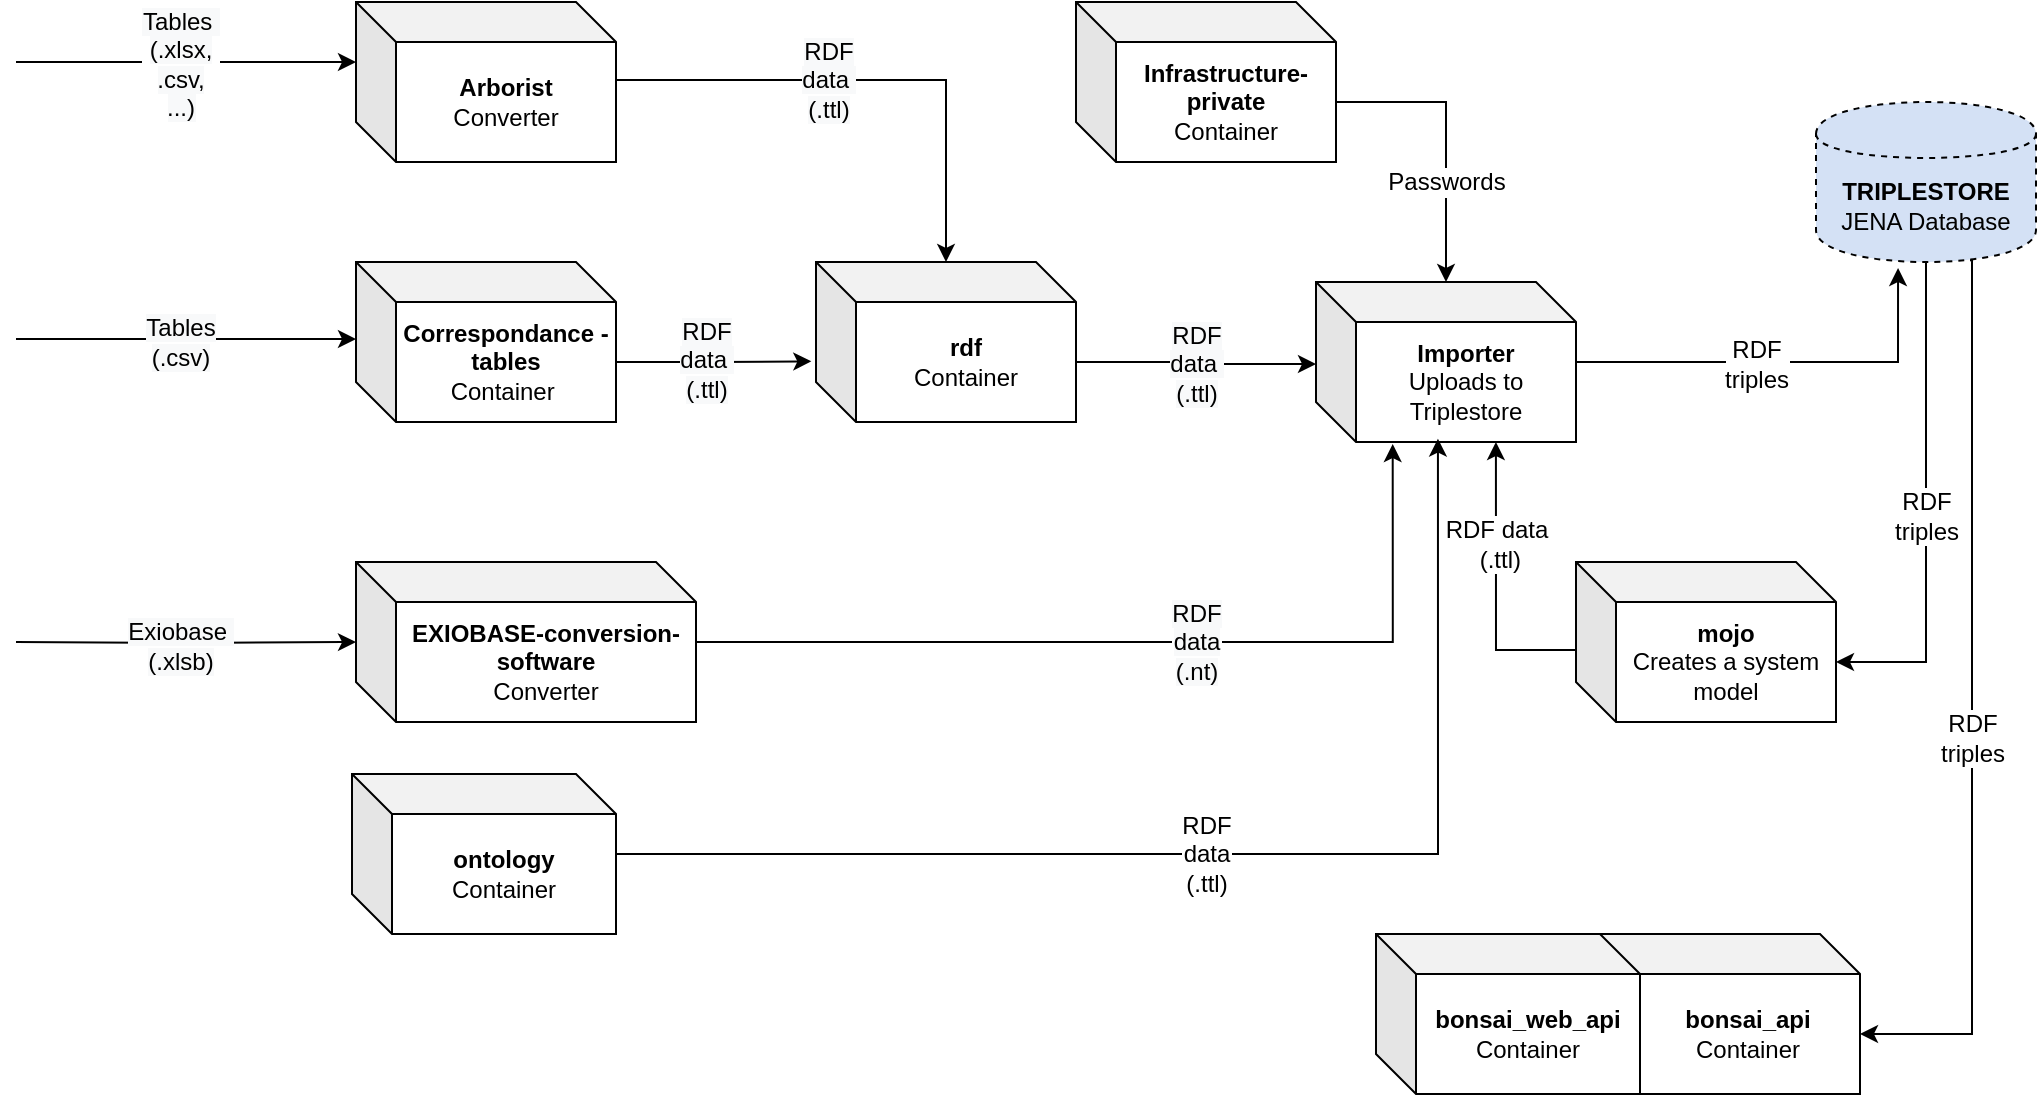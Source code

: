 <mxfile version="12.1.6" type="device" pages="1"><diagram id="ssC5YS3NXbZP13QkNehA" name="Page-1"><mxGraphModel dx="1043" dy="655" grid="1" gridSize="10" guides="1" tooltips="1" connect="1" arrows="1" fold="1" page="1" pageScale="1" pageWidth="1169" pageHeight="827" math="0" shadow="0"><root><mxCell id="0"/><mxCell id="1" parent="0"/><UserObject label="&lt;b&gt;Correspondance -tables&lt;/b&gt;&lt;br&gt;Container&amp;nbsp;" link="https://github.com/BONSAMURAIS/Correspondence-tables" id="LZFhwSavZ4kRy3ga17j7-1"><mxCell style="shape=cube;whiteSpace=wrap;html=1;boundedLbl=1;backgroundOutline=1;darkOpacity=0.05;darkOpacity2=0.1;" parent="1" vertex="1"><mxGeometry x="280" y="204" width="130" height="80" as="geometry"/></mxCell></UserObject><mxCell id="LZFhwSavZ4kRy3ga17j7-13" style="edgeStyle=orthogonalEdgeStyle;rounded=0;orthogonalLoop=1;jettySize=auto;html=1;exitX=0.992;exitY=0.488;exitDx=0;exitDy=0;exitPerimeter=0;" parent="1" source="LZFhwSavZ4kRy3ga17j7-2" target="LZFhwSavZ4kRy3ga17j7-3" edge="1"><mxGeometry relative="1" as="geometry"><mxPoint x="540" y="154" as="sourcePoint"/></mxGeometry></mxCell><mxCell id="LZFhwSavZ4kRy3ga17j7-37" value="&lt;span style=&quot;white-space: normal ; background-color: rgb(248 , 249 , 250)&quot;&gt;RDF data&amp;nbsp;&lt;/span&gt;&lt;br style=&quot;white-space: normal ; background-color: rgb(248 , 249 , 250)&quot;&gt;&lt;span style=&quot;white-space: normal ; background-color: rgb(248 , 249 , 250)&quot;&gt;(.ttl)&lt;/span&gt;" style="text;html=1;resizable=0;points=[];align=center;verticalAlign=middle;labelBackgroundColor=#ffffff;" parent="LZFhwSavZ4kRy3ga17j7-13" vertex="1" connectable="0"><mxGeometry x="-0.032" y="-26" relative="1" as="geometry"><mxPoint x="-18" y="-26" as="offset"/></mxGeometry></mxCell><UserObject label="&lt;b&gt;Arborist&lt;/b&gt;&lt;br&gt;Converter" link="https://github.com/BONSAMURAIS/arborist" id="LZFhwSavZ4kRy3ga17j7-2"><mxCell style="shape=cube;whiteSpace=wrap;html=1;boundedLbl=1;backgroundOutline=1;darkOpacity=0.05;darkOpacity2=0.1;" parent="1" vertex="1"><mxGeometry x="280" y="74" width="130" height="80" as="geometry"/></mxCell></UserObject><UserObject label="&lt;b&gt;rdf&lt;/b&gt;&lt;br&gt;Container" link="https://github.com/BONSAMURAIS/rdf" id="LZFhwSavZ4kRy3ga17j7-3"><mxCell style="shape=cube;whiteSpace=wrap;html=1;boundedLbl=1;backgroundOutline=1;darkOpacity=0.05;darkOpacity2=0.1;" parent="1" vertex="1"><mxGeometry x="510" y="204" width="130" height="80" as="geometry"/></mxCell></UserObject><mxCell id="LZFhwSavZ4kRy3ga17j7-14" value="&lt;span style=&quot;font-size: 12px ; white-space: normal ; background-color: rgb(248 , 249 , 250)&quot;&gt;RDF data&lt;/span&gt;&lt;br style=&quot;font-size: 12px ; white-space: normal ; background-color: rgb(248 , 249 , 250)&quot;&gt;&lt;span style=&quot;font-size: 12px ; white-space: normal ; background-color: rgb(248 , 249 , 250)&quot;&gt;(.nt)&lt;/span&gt;" style="edgeStyle=orthogonalEdgeStyle;rounded=0;orthogonalLoop=1;jettySize=auto;html=1;entryX=0.295;entryY=1.013;entryDx=0;entryDy=0;entryPerimeter=0;fontColor=#000000;" parent="1" source="LZFhwSavZ4kRy3ga17j7-4" target="LZFhwSavZ4kRy3ga17j7-24" edge="1"><mxGeometry x="0.119" relative="1" as="geometry"><mxPoint x="540" y="394" as="sourcePoint"/><Array as="points"><mxPoint x="798" y="394"/></Array><mxPoint x="-1" as="offset"/></mxGeometry></mxCell><UserObject label="&lt;b&gt;EXIOBASE-conversion-software&lt;/b&gt;&lt;br&gt;Converter" link="https://github.com/BONSAMURAIS/EXIOBASE-conversion-software" id="LZFhwSavZ4kRy3ga17j7-4"><mxCell style="shape=cube;whiteSpace=wrap;html=1;boundedLbl=1;backgroundOutline=1;darkOpacity=0.05;darkOpacity2=0.1;" parent="1" vertex="1"><mxGeometry x="280" y="354" width="170" height="80" as="geometry"/></mxCell></UserObject><mxCell id="LZFhwSavZ4kRy3ga17j7-11" style="edgeStyle=orthogonalEdgeStyle;rounded=0;orthogonalLoop=1;jettySize=auto;html=1;" parent="1" target="LZFhwSavZ4kRy3ga17j7-4" edge="1"><mxGeometry relative="1" as="geometry"><mxPoint x="110" y="394" as="sourcePoint"/></mxGeometry></mxCell><mxCell id="LZFhwSavZ4kRy3ga17j7-39" value="&lt;span style=&quot;white-space: normal ; background-color: rgb(248 , 249 , 250)&quot;&gt;Exiobase&amp;nbsp;&lt;/span&gt;&lt;br style=&quot;white-space: normal ; background-color: rgb(248 , 249 , 250)&quot;&gt;&lt;span style=&quot;white-space: normal ; background-color: rgb(248 , 249 , 250)&quot;&gt;(.xlsb)&lt;/span&gt;" style="text;html=1;resizable=0;points=[];align=center;verticalAlign=middle;labelBackgroundColor=#ffffff;" parent="LZFhwSavZ4kRy3ga17j7-11" vertex="1" connectable="0"><mxGeometry x="-0.044" y="-1" relative="1" as="geometry"><mxPoint as="offset"/></mxGeometry></mxCell><mxCell id="LZFhwSavZ4kRy3ga17j7-19" style="edgeStyle=orthogonalEdgeStyle;rounded=0;orthogonalLoop=1;jettySize=auto;html=1;exitX=0;exitY=0;exitDx=130;exitDy=50;exitPerimeter=0;entryX=-0.018;entryY=0.621;entryDx=0;entryDy=0;entryPerimeter=0;" parent="1" source="LZFhwSavZ4kRy3ga17j7-1" target="LZFhwSavZ4kRy3ga17j7-3" edge="1"><mxGeometry relative="1" as="geometry"><mxPoint x="190" y="154" as="sourcePoint"/><mxPoint x="380" y="264" as="targetPoint"/></mxGeometry></mxCell><mxCell id="LZFhwSavZ4kRy3ga17j7-38" value="&lt;span style=&quot;white-space: normal ; background-color: rgb(248 , 249 , 250)&quot;&gt;RDF data&amp;nbsp;&lt;/span&gt;&lt;br style=&quot;white-space: normal ; background-color: rgb(248 , 249 , 250)&quot;&gt;&lt;span style=&quot;white-space: normal ; background-color: rgb(248 , 249 , 250)&quot;&gt;(.ttl)&lt;/span&gt;" style="text;html=1;resizable=0;points=[];align=center;verticalAlign=middle;labelBackgroundColor=#ffffff;" parent="LZFhwSavZ4kRy3ga17j7-19" vertex="1" connectable="0"><mxGeometry x="-0.082" y="1" relative="1" as="geometry"><mxPoint as="offset"/></mxGeometry></mxCell><mxCell id="LZFhwSavZ4kRy3ga17j7-40" style="edgeStyle=orthogonalEdgeStyle;rounded=0;orthogonalLoop=1;jettySize=auto;html=1;entryX=0.373;entryY=1.038;entryDx=0;entryDy=0;entryPerimeter=0;" parent="1" source="LZFhwSavZ4kRy3ga17j7-24" target="LZFhwSavZ4kRy3ga17j7-49" edge="1"><mxGeometry relative="1" as="geometry"><mxPoint x="1050" y="204" as="targetPoint"/></mxGeometry></mxCell><mxCell id="LZFhwSavZ4kRy3ga17j7-41" value="RDF &lt;br&gt;triples" style="text;html=1;resizable=0;points=[];align=center;verticalAlign=middle;labelBackgroundColor=#ffffff;" parent="LZFhwSavZ4kRy3ga17j7-40" vertex="1" connectable="0"><mxGeometry x="-0.377" y="-2" relative="1" as="geometry"><mxPoint x="24.5" y="-1.5" as="offset"/></mxGeometry></mxCell><mxCell id="LZFhwSavZ4kRy3ga17j7-44" style="edgeStyle=orthogonalEdgeStyle;rounded=0;orthogonalLoop=1;jettySize=auto;html=1;exitX=0.5;exitY=1;exitDx=0;exitDy=0;entryX=0;entryY=0;entryDx=130;entryDy=50;entryPerimeter=0;" parent="1" source="LZFhwSavZ4kRy3ga17j7-49" target="LZFhwSavZ4kRy3ga17j7-43" edge="1"><mxGeometry relative="1" as="geometry"><mxPoint x="1085" y="204" as="sourcePoint"/><mxPoint x="1010" y="384" as="targetPoint"/><Array as="points"><mxPoint x="1065" y="404"/></Array></mxGeometry></mxCell><mxCell id="LZFhwSavZ4kRy3ga17j7-47" value="RDF &lt;br&gt;triples" style="text;html=1;resizable=0;points=[];align=center;verticalAlign=middle;labelBackgroundColor=#ffffff;" parent="LZFhwSavZ4kRy3ga17j7-44" vertex="1" connectable="0"><mxGeometry x="0.141" y="-1" relative="1" as="geometry"><mxPoint x="1" y="-13.5" as="offset"/></mxGeometry></mxCell><UserObject label="&lt;b&gt;Importer&lt;/b&gt;&lt;br&gt;Uploads to Triplestore" link="https://github.com/BONSAMURAIS/importer" id="LZFhwSavZ4kRy3ga17j7-24"><mxCell style="shape=cube;whiteSpace=wrap;html=1;boundedLbl=1;backgroundOutline=1;darkOpacity=0.05;darkOpacity2=0.1;" parent="1" vertex="1"><mxGeometry x="760" y="214" width="130" height="80" as="geometry"/></mxCell></UserObject><mxCell id="LZFhwSavZ4kRy3ga17j7-27" style="edgeStyle=orthogonalEdgeStyle;rounded=0;orthogonalLoop=1;jettySize=auto;html=1;exitX=0;exitY=0;exitDx=130;exitDy=50;exitPerimeter=0;" parent="1" source="LZFhwSavZ4kRy3ga17j7-25" target="LZFhwSavZ4kRy3ga17j7-24" edge="1"><mxGeometry relative="1" as="geometry"><mxPoint x="835" y="184" as="sourcePoint"/></mxGeometry></mxCell><mxCell id="LZFhwSavZ4kRy3ga17j7-36" value="Passwords" style="text;html=1;resizable=0;points=[];align=center;verticalAlign=middle;labelBackgroundColor=#ffffff;" parent="LZFhwSavZ4kRy3ga17j7-27" vertex="1" connectable="0"><mxGeometry x="-0.462" y="21" relative="1" as="geometry"><mxPoint x="16" y="60.5" as="offset"/></mxGeometry></mxCell><UserObject label="&lt;b&gt;Infrastructure-private&lt;/b&gt;&lt;br&gt;Container" link="https://github.com/BONSAMURAIS/infrastructure-private" id="LZFhwSavZ4kRy3ga17j7-25"><mxCell style="shape=cube;whiteSpace=wrap;html=1;boundedLbl=1;backgroundOutline=1;darkOpacity=0.05;darkOpacity2=0.1;" parent="1" vertex="1"><mxGeometry x="640" y="74" width="130" height="80" as="geometry"/></mxCell></UserObject><mxCell id="LZFhwSavZ4kRy3ga17j7-35" value="&lt;span style=&quot;font-size: 12px ; white-space: normal ; background-color: rgb(248 , 249 , 250)&quot;&gt;RDF data&amp;nbsp;&lt;br&gt;&lt;/span&gt;&lt;span style=&quot;font-size: 12px ; white-space: normal ; background-color: rgb(248 , 249 , 250)&quot;&gt;(.ttl)&lt;/span&gt;" style="edgeStyle=orthogonalEdgeStyle;rounded=0;orthogonalLoop=1;jettySize=auto;html=1;entryX=0;entryY=0.513;entryDx=0;entryDy=0;entryPerimeter=0;exitX=0;exitY=0;exitDx=130;exitDy=50;exitPerimeter=0;" parent="1" source="LZFhwSavZ4kRy3ga17j7-3" target="LZFhwSavZ4kRy3ga17j7-24" edge="1"><mxGeometry relative="1" as="geometry"><mxPoint x="790" y="284" as="sourcePoint"/></mxGeometry></mxCell><UserObject label="&lt;b&gt;mojo&lt;/b&gt;&lt;br&gt;Creates a system model" link="https://github.com/BONSAMURAIS/mojo" id="LZFhwSavZ4kRy3ga17j7-43"><mxCell style="shape=cube;whiteSpace=wrap;html=1;boundedLbl=1;backgroundOutline=1;darkOpacity=0.05;darkOpacity2=0.1;" parent="1" vertex="1"><mxGeometry x="890" y="354" width="130" height="80" as="geometry"/></mxCell></UserObject><mxCell id="LZFhwSavZ4kRy3ga17j7-45" style="edgeStyle=orthogonalEdgeStyle;rounded=0;orthogonalLoop=1;jettySize=auto;html=1;exitX=0;exitY=0.55;exitDx=0;exitDy=0;exitPerimeter=0;entryX=0.692;entryY=1;entryDx=0;entryDy=0;entryPerimeter=0;" parent="1" source="LZFhwSavZ4kRy3ga17j7-43" edge="1" target="LZFhwSavZ4kRy3ga17j7-24"><mxGeometry relative="1" as="geometry"><mxPoint x="960" y="424" as="sourcePoint"/><mxPoint x="638" y="314" as="targetPoint"/></mxGeometry></mxCell><mxCell id="LZFhwSavZ4kRy3ga17j7-48" value="RDF data&lt;br&gt;&amp;nbsp;(.ttl)" style="text;html=1;resizable=0;points=[];align=center;verticalAlign=middle;labelBackgroundColor=#ffffff;" parent="LZFhwSavZ4kRy3ga17j7-45" vertex="1" connectable="0"><mxGeometry x="-0.188" y="-4" relative="1" as="geometry"><mxPoint x="-4.5" y="-35" as="offset"/></mxGeometry></mxCell><mxCell id="LZFhwSavZ4kRy3ga17j7-49" value="&lt;b style=&quot;white-space: normal&quot;&gt;TRIPLESTORE&lt;/b&gt;&lt;br style=&quot;white-space: normal&quot;&gt;&lt;span style=&quot;white-space: normal&quot;&gt;JENA Database&lt;/span&gt;" style="shape=cylinder;whiteSpace=wrap;html=1;boundedLbl=1;backgroundOutline=1;dashed=1;fillColor=#D4E1F5;" parent="1" vertex="1"><mxGeometry x="1010" y="124" width="110" height="80" as="geometry"/></mxCell><mxCell id="RhmwTYhlYAiucj1WUzV0-1" style="edgeStyle=orthogonalEdgeStyle;rounded=0;orthogonalLoop=1;jettySize=auto;html=1;" edge="1" parent="1"><mxGeometry relative="1" as="geometry"><mxPoint x="110" y="242.5" as="sourcePoint"/><mxPoint x="280" y="242.5" as="targetPoint"/></mxGeometry></mxCell><mxCell id="RhmwTYhlYAiucj1WUzV0-2" value="&lt;span style=&quot;white-space: normal ; background-color: rgb(248 , 249 , 250)&quot;&gt;Tables&lt;/span&gt;&lt;br style=&quot;white-space: normal ; background-color: rgb(248 , 249 , 250)&quot;&gt;&lt;span style=&quot;white-space: normal ; background-color: rgb(248 , 249 , 250)&quot;&gt;(.csv)&lt;/span&gt;" style="text;html=1;resizable=0;points=[];align=center;verticalAlign=middle;labelBackgroundColor=#ffffff;" vertex="1" connectable="0" parent="RhmwTYhlYAiucj1WUzV0-1"><mxGeometry x="-0.044" y="-1" relative="1" as="geometry"><mxPoint as="offset"/></mxGeometry></mxCell><mxCell id="RhmwTYhlYAiucj1WUzV0-3" style="edgeStyle=orthogonalEdgeStyle;rounded=0;orthogonalLoop=1;jettySize=auto;html=1;" edge="1" parent="1"><mxGeometry relative="1" as="geometry"><mxPoint x="110" y="104" as="sourcePoint"/><mxPoint x="280" y="104" as="targetPoint"/></mxGeometry></mxCell><mxCell id="RhmwTYhlYAiucj1WUzV0-4" value="&lt;span style=&quot;white-space: normal ; background-color: rgb(248 , 249 , 250)&quot;&gt;Tables&amp;nbsp;&lt;/span&gt;&lt;br style=&quot;white-space: normal ; background-color: rgb(248 , 249 , 250)&quot;&gt;&lt;span style=&quot;white-space: normal ; background-color: rgb(248 , 249 , 250)&quot;&gt;(.xlsx, .csv, ...)&lt;/span&gt;" style="text;html=1;resizable=0;points=[];align=center;verticalAlign=middle;labelBackgroundColor=#ffffff;" vertex="1" connectable="0" parent="RhmwTYhlYAiucj1WUzV0-3"><mxGeometry x="-0.044" y="-1" relative="1" as="geometry"><mxPoint as="offset"/></mxGeometry></mxCell><mxCell id="RhmwTYhlYAiucj1WUzV0-7" value="" style="edgeStyle=orthogonalEdgeStyle;rounded=0;orthogonalLoop=1;jettySize=auto;html=1;strokeColor=#000000;fontColor=#000000;entryX=0.469;entryY=0.979;entryDx=0;entryDy=0;entryPerimeter=0;" edge="1" parent="1" source="RhmwTYhlYAiucj1WUzV0-5" target="LZFhwSavZ4kRy3ga17j7-24"><mxGeometry relative="1" as="geometry"><mxPoint x="731" y="490" as="targetPoint"/></mxGeometry></mxCell><mxCell id="RhmwTYhlYAiucj1WUzV0-8" value="RDF &lt;br&gt;data &lt;br&gt;(.ttl)" style="text;html=1;resizable=0;points=[];align=center;verticalAlign=middle;labelBackgroundColor=#ffffff;fontColor=#000000;" vertex="1" connectable="0" parent="RhmwTYhlYAiucj1WUzV0-7"><mxGeometry x="-0.51" y="-3" relative="1" as="geometry"><mxPoint x="143" y="-3.5" as="offset"/></mxGeometry></mxCell><UserObject label="&lt;b&gt;ontology&lt;/b&gt;&lt;br&gt;Container" link="https://github.com/BONSAMURAIS/ontology" id="RhmwTYhlYAiucj1WUzV0-5"><mxCell style="shape=cube;whiteSpace=wrap;html=1;boundedLbl=1;backgroundOutline=1;darkOpacity=0.05;darkOpacity2=0.1;" vertex="1" parent="1"><mxGeometry x="278" y="460" width="132" height="80" as="geometry"/></mxCell></UserObject><UserObject label="&lt;b&gt;bonsai_api&lt;/b&gt;&lt;br&gt;Container" link="https://github.com/BONSAMURAIS/bonsai_api" id="RhmwTYhlYAiucj1WUzV0-9"><mxCell style="shape=cube;whiteSpace=wrap;html=1;boundedLbl=1;backgroundOutline=1;darkOpacity=0.05;darkOpacity2=0.1;" vertex="1" parent="1"><mxGeometry x="900" y="540" width="132" height="80" as="geometry"/></mxCell></UserObject><UserObject label="&lt;b&gt;bonsai_web_api&lt;/b&gt;&lt;br&gt;Container" link="https://github.com/BONSAMURAIS/bonsai_web_api" id="RhmwTYhlYAiucj1WUzV0-10"><mxCell style="shape=cube;whiteSpace=wrap;html=1;boundedLbl=1;backgroundOutline=1;darkOpacity=0.05;darkOpacity2=0.1;" vertex="1" parent="1"><mxGeometry x="790" y="540" width="132" height="80" as="geometry"/></mxCell></UserObject><mxCell id="RhmwTYhlYAiucj1WUzV0-11" style="edgeStyle=orthogonalEdgeStyle;rounded=0;orthogonalLoop=1;jettySize=auto;html=1;exitX=0.5;exitY=1;exitDx=0;exitDy=0;entryX=0;entryY=0;entryDx=132;entryDy=50;entryPerimeter=0;" edge="1" parent="1" target="RhmwTYhlYAiucj1WUzV0-9"><mxGeometry relative="1" as="geometry"><mxPoint x="1087" y="203.167" as="sourcePoint"/><mxPoint x="1041.667" y="403.167" as="targetPoint"/><Array as="points"><mxPoint x="1088" y="590"/></Array></mxGeometry></mxCell><mxCell id="RhmwTYhlYAiucj1WUzV0-12" value="RDF &lt;br&gt;triples" style="text;html=1;resizable=0;points=[];align=center;verticalAlign=middle;labelBackgroundColor=#ffffff;" vertex="1" connectable="0" parent="RhmwTYhlYAiucj1WUzV0-11"><mxGeometry x="0.141" y="-1" relative="1" as="geometry"><mxPoint x="1" y="-13.5" as="offset"/></mxGeometry></mxCell></root></mxGraphModel></diagram></mxfile>